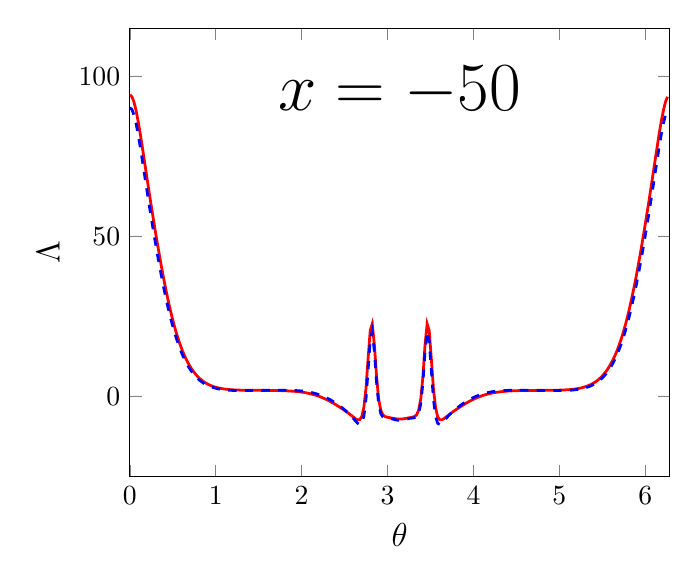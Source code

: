 \begin{tikzpicture}[scale=1]

  \begin{axis}[
    xmin = 0,
    xmax = 6.283,
    ymin = -25,
    ymax = 115,
    xlabel = {\large $\theta$},
    ylabel = {\large ${\Lambda}$},
    ylabel near ticks,
    title style={at={(0.5,0.9)},anchor=north},
    title = {\Huge $x = -50$},
  ]

\addplot[red,line width=1pt] coordinates{
(0.0e+00,9.42e+01)
(2.454e-02,9.36e+01)
(4.909e-02,9.184e+01)
(7.363e-02,8.911e+01)
(9.818e-02,8.564e+01)
(1.227e-01,8.168e+01)
(1.473e-01,7.743e+01)
(1.718e-01,7.307e+01)
(1.964e-01,6.869e+01)
(2.209e-01,6.436e+01)
(2.454e-01,6.011e+01)
(2.7e-01,5.595e+01)
(2.945e-01,5.189e+01)
(3.191e-01,4.795e+01)
(3.436e-01,4.413e+01)
(3.682e-01,4.045e+01)
(3.927e-01,3.694e+01)
(4.172e-01,3.36e+01)
(4.418e-01,3.046e+01)
(4.663e-01,2.751e+01)
(4.909e-01,2.478e+01)
(5.154e-01,2.225e+01)
(5.4e-01,1.994e+01)
(5.645e-01,1.783e+01)
(5.891e-01,1.591e+01)
(6.136e-01,1.418e+01)
(6.381e-01,1.263e+01)
(6.627e-01,1.124e+01)
(6.872e-01,1.001e+01)
(7.118e-01,8.914e+00)
(7.363e-01,7.946e+00)
(7.609e-01,7.095e+00)
(7.854e-01,6.349e+00)
(8.099e-01,5.697e+00)
(8.345e-01,5.128e+00)
(8.59e-01,4.636e+00)
(8.836e-01,4.21e+00)
(9.081e-01,3.842e+00)
(9.327e-01,3.527e+00)
(9.572e-01,3.257e+00)
(9.818e-01,3.028e+00)
(1.006e+00,2.833e+00)
(1.031e+00,2.668e+00)
(1.055e+00,2.53e+00)
(1.08e+00,2.414e+00)
(1.105e+00,2.317e+00)
(1.129e+00,2.237e+00)
(1.154e+00,2.172e+00)
(1.178e+00,2.118e+00)
(1.203e+00,2.075e+00)
(1.227e+00,2.04e+00)
(1.252e+00,2.012e+00)
(1.276e+00,1.99e+00)
(1.301e+00,1.972e+00)
(1.325e+00,1.958e+00)
(1.35e+00,1.948e+00)
(1.374e+00,1.939e+00)
(1.399e+00,1.933e+00)
(1.423e+00,1.927e+00)
(1.448e+00,1.923e+00)
(1.473e+00,1.918e+00)
(1.497e+00,1.916e+00)
(1.522e+00,1.911e+00)
(1.546e+00,1.909e+00)
(1.571e+00,1.903e+00)
(1.595e+00,1.9e+00)
(1.62e+00,1.893e+00)
(1.644e+00,1.887e+00)
(1.669e+00,1.878e+00)
(1.694e+00,1.869e+00)
(1.718e+00,1.855e+00)
(1.743e+00,1.842e+00)
(1.767e+00,1.823e+00)
(1.792e+00,1.803e+00)
(1.816e+00,1.776e+00)
(1.841e+00,1.747e+00)
(1.865e+00,1.709e+00)
(1.89e+00,1.667e+00)
(1.914e+00,1.616e+00)
(1.939e+00,1.558e+00)
(1.964e+00,1.488e+00)
(1.988e+00,1.409e+00)
(2.013e+00,1.316e+00)
(2.037e+00,1.212e+00)
(2.062e+00,1.09e+00)
(2.086e+00,9.54e-01)
(2.111e+00,7.982e-01)
(2.135e+00,6.255e-01)
(2.16e+00,4.306e-01)
(2.184e+00,2.165e-01)
(2.209e+00,-2.17e-02)
(2.233e+00,-2.803e-01)
(2.258e+00,-5.636e-01)
(2.283e+00,-8.672e-01)
(2.307e+00,-1.195e+00)
(2.332e+00,-1.541e+00)
(2.356e+00,-1.909e+00)
(2.381e+00,-2.292e+00)
(2.405e+00,-2.693e+00)
(2.43e+00,-3.105e+00)
(2.454e+00,-3.532e+00)
(2.479e+00,-3.969e+00)
(2.503e+00,-4.423e+00)
(2.528e+00,-4.89e+00)
(2.553e+00,-5.381e+00)
(2.577e+00,-5.891e+00)
(2.602e+00,-6.418e+00)
(2.626e+00,-6.919e+00)
(2.651e+00,-7.289e+00)
(2.675e+00,-7.265e+00)
(2.7e+00,-6.299e+00)
(2.724e+00,-3.424e+00)
(2.749e+00,2.538e+00)
(2.773e+00,1.168e+01)
(2.798e+00,2.055e+01)
(2.822e+00,2.268e+01)
(2.847e+00,1.601e+01)
(2.872e+00,6.324e+00)
(2.896e+00,-7.218e-01)
(2.921e+00,-4.291e+00)
(2.945e+00,-5.743e+00)
(2.97e+00,-6.266e+00)
(2.994e+00,-6.465e+00)
(3.019e+00,-6.589e+00)
(3.043e+00,-6.708e+00)
(3.068e+00,-6.835e+00)
(3.092e+00,-6.946e+00)
(3.117e+00,-7.027e+00)
(3.142e+00,-7.053e+00)
(3.166e+00,-7.027e+00)
(3.191e+00,-6.946e+00)
(3.215e+00,-6.835e+00)
(3.24e+00,-6.708e+00)
(3.264e+00,-6.589e+00)
(3.289e+00,-6.465e+00)
(3.313e+00,-6.266e+00)
(3.338e+00,-5.743e+00)
(3.362e+00,-4.291e+00)
(3.387e+00,-7.218e-01)
(3.412e+00,6.324e+00)
(3.436e+00,1.601e+01)
(3.461e+00,2.268e+01)
(3.485e+00,2.055e+01)
(3.51e+00,1.168e+01)
(3.534e+00,2.538e+00)
(3.559e+00,-3.424e+00)
(3.583e+00,-6.299e+00)
(3.608e+00,-7.265e+00)
(3.632e+00,-7.289e+00)
(3.657e+00,-6.919e+00)
(3.682e+00,-6.418e+00)
(3.706e+00,-5.891e+00)
(3.731e+00,-5.381e+00)
(3.755e+00,-4.89e+00)
(3.78e+00,-4.423e+00)
(3.804e+00,-3.969e+00)
(3.829e+00,-3.532e+00)
(3.853e+00,-3.105e+00)
(3.878e+00,-2.693e+00)
(3.902e+00,-2.292e+00)
(3.927e+00,-1.909e+00)
(3.951e+00,-1.541e+00)
(3.976e+00,-1.195e+00)
(4.001e+00,-8.672e-01)
(4.025e+00,-5.636e-01)
(4.05e+00,-2.803e-01)
(4.074e+00,-2.17e-02)
(4.099e+00,2.165e-01)
(4.123e+00,4.306e-01)
(4.148e+00,6.255e-01)
(4.172e+00,7.982e-01)
(4.197e+00,9.54e-01)
(4.221e+00,1.09e+00)
(4.246e+00,1.212e+00)
(4.271e+00,1.316e+00)
(4.295e+00,1.409e+00)
(4.32e+00,1.488e+00)
(4.344e+00,1.558e+00)
(4.369e+00,1.616e+00)
(4.393e+00,1.667e+00)
(4.418e+00,1.709e+00)
(4.442e+00,1.747e+00)
(4.467e+00,1.776e+00)
(4.492e+00,1.803e+00)
(4.516e+00,1.823e+00)
(4.541e+00,1.842e+00)
(4.565e+00,1.855e+00)
(4.59e+00,1.869e+00)
(4.614e+00,1.878e+00)
(4.639e+00,1.887e+00)
(4.663e+00,1.893e+00)
(4.688e+00,1.9e+00)
(4.712e+00,1.903e+00)
(4.737e+00,1.908e+00)
(4.761e+00,1.911e+00)
(4.786e+00,1.916e+00)
(4.811e+00,1.918e+00)
(4.835e+00,1.923e+00)
(4.86e+00,1.927e+00)
(4.884e+00,1.933e+00)
(4.909e+00,1.939e+00)
(4.933e+00,1.948e+00)
(4.958e+00,1.958e+00)
(4.982e+00,1.972e+00)
(5.007e+00,1.99e+00)
(5.032e+00,2.012e+00)
(5.056e+00,2.04e+00)
(5.08e+00,2.075e+00)
(5.105e+00,2.118e+00)
(5.13e+00,2.172e+00)
(5.154e+00,2.237e+00)
(5.179e+00,2.317e+00)
(5.203e+00,2.414e+00)
(5.228e+00,2.53e+00)
(5.252e+00,2.668e+00)
(5.277e+00,2.833e+00)
(5.301e+00,3.028e+00)
(5.326e+00,3.257e+00)
(5.351e+00,3.527e+00)
(5.375e+00,3.842e+00)
(5.4e+00,4.21e+00)
(5.424e+00,4.636e+00)
(5.449e+00,5.128e+00)
(5.473e+00,5.697e+00)
(5.498e+00,6.349e+00)
(5.522e+00,7.095e+00)
(5.547e+00,7.946e+00)
(5.571e+00,8.914e+00)
(5.596e+00,1.001e+01)
(5.62e+00,1.124e+01)
(5.645e+00,1.263e+01)
(5.67e+00,1.418e+01)
(5.694e+00,1.591e+01)
(5.719e+00,1.783e+01)
(5.743e+00,1.994e+01)
(5.768e+00,2.225e+01)
(5.792e+00,2.478e+01)
(5.817e+00,2.751e+01)
(5.841e+00,3.046e+01)
(5.866e+00,3.36e+01)
(5.891e+00,3.694e+01)
(5.915e+00,4.045e+01)
(5.94e+00,4.413e+01)
(5.964e+00,4.795e+01)
(5.989e+00,5.189e+01)
(6.013e+00,5.595e+01)
(6.038e+00,6.011e+01)
(6.062e+00,6.436e+01)
(6.087e+00,6.869e+01)
(6.111e+00,7.307e+01)
(6.136e+00,7.743e+01)
(6.16e+00,8.168e+01)
(6.185e+00,8.564e+01)
(6.21e+00,8.911e+01)
(6.234e+00,9.184e+01)
(6.259e+00,9.36e+01)
};

\addplot[blue,dashed,line width=1pt] coordinates{
(0.0e+00,9.02e+01)
(2.454e-02,8.958e+01)
(4.909e-02,8.78e+01)
(7.363e-02,8.504e+01)
(9.818e-02,8.155e+01)
(1.227e-01,7.758e+01)
(1.473e-01,7.336e+01)
(1.718e-01,6.904e+01)
(1.964e-01,6.473e+01)
(2.209e-01,6.05e+01)
(2.454e-01,5.636e+01)
(2.7e-01,5.232e+01)
(2.945e-01,4.841e+01)
(3.191e-01,4.463e+01)
(3.436e-01,4.098e+01)
(3.682e-01,3.749e+01)
(3.927e-01,3.417e+01)
(4.172e-01,3.102e+01)
(4.418e-01,2.806e+01)
(4.663e-01,2.531e+01)
(4.909e-01,2.276e+01)
(5.154e-01,2.041e+01)
(5.4e-01,1.826e+01)
(5.645e-01,1.63e+01)
(5.891e-01,1.453e+01)
(6.136e-01,1.293e+01)
(6.381e-01,1.15e+01)
(6.627e-01,1.022e+01)
(6.872e-01,9.084e+00)
(7.118e-01,8.077e+00)
(7.363e-01,7.189e+00)
(7.609e-01,6.408e+00)
(7.854e-01,5.723e+00)
(8.099e-01,5.126e+00)
(8.345e-01,4.606e+00)
(8.59e-01,4.156e+00)
(8.836e-01,3.767e+00)
(9.081e-01,3.434e+00)
(9.327e-01,3.148e+00)
(9.572e-01,2.905e+00)
(9.818e-01,2.699e+00)
(1.006e+00,2.526e+00)
(1.031e+00,2.38e+00)
(1.055e+00,2.26e+00)
(1.08e+00,2.16e+00)
(1.105e+00,2.08e+00)
(1.129e+00,2.015e+00)
(1.154e+00,1.964e+00)
(1.178e+00,1.924e+00)
(1.203e+00,1.894e+00)
(1.227e+00,1.871e+00)
(1.252e+00,1.857e+00)
(1.276e+00,1.847e+00)
(1.301e+00,1.843e+00)
(1.325e+00,1.84e+00)
(1.35e+00,1.843e+00)
(1.374e+00,1.845e+00)
(1.399e+00,1.853e+00)
(1.423e+00,1.858e+00)
(1.448e+00,1.868e+00)
(1.473e+00,1.875e+00)
(1.497e+00,1.885e+00)
(1.522e+00,1.893e+00)
(1.546e+00,1.904e+00)
(1.571e+00,1.911e+00)
(1.595e+00,1.922e+00)
(1.62e+00,1.928e+00)
(1.644e+00,1.938e+00)
(1.669e+00,1.943e+00)
(1.694e+00,1.951e+00)
(1.718e+00,1.953e+00)
(1.743e+00,1.957e+00)
(1.767e+00,1.955e+00)
(1.792e+00,1.955e+00)
(1.816e+00,1.946e+00)
(1.841e+00,1.938e+00)
(1.865e+00,1.921e+00)
(1.89e+00,1.903e+00)
(1.914e+00,1.873e+00)
(1.939e+00,1.84e+00)
(1.964e+00,1.794e+00)
(1.988e+00,1.741e+00)
(2.013e+00,1.672e+00)
(2.037e+00,1.594e+00)
(2.062e+00,1.496e+00)
(2.086e+00,1.386e+00)
(2.111e+00,1.252e+00)
(2.135e+00,1.103e+00)
(2.16e+00,9.267e-01)
(2.184e+00,7.309e-01)
(2.209e+00,5.061e-01)
(2.233e+00,2.591e-01)
(2.258e+00,-1.902e-02)
(2.283e+00,-3.206e-01)
(2.307e+00,-6.538e-01)
(2.332e+00,-1.01e+00)
(2.356e+00,-1.397e+00)
(2.381e+00,-1.805e+00)
(2.405e+00,-2.242e+00)
(2.43e+00,-2.699e+00)
(2.454e+00,-3.184e+00)
(2.479e+00,-3.691e+00)
(2.503e+00,-4.232e+00)
(2.528e+00,-4.806e+00)
(2.553e+00,-5.431e+00)
(2.577e+00,-6.107e+00)
(2.602e+00,-6.845e+00)
(2.626e+00,-7.615e+00)
(2.651e+00,-8.335e+00)
(2.675e+00,-8.761e+00)
(2.7e+00,-8.363e+00)
(2.724e+00,-6.139e+00)
(2.749e+00,-7.696e-01)
(2.773e+00,8.146e+00)
(2.798e+00,1.743e+01)
(2.822e+00,2.028e+01)
(2.847e+00,1.397e+01)
(2.872e+00,4.457e+00)
(2.896e+00,-2.219e+00)
(2.921e+00,-5.308e+00)
(2.945e+00,-6.369e+00)
(2.97e+00,-6.645e+00)
(2.994e+00,-6.72e+00)
(3.019e+00,-6.806e+00)
(3.043e+00,-6.943e+00)
(3.068e+00,-7.121e+00)
(3.092e+00,-7.289e+00)
(3.117e+00,-7.416e+00)
(3.142e+00,-7.458e+00)
(3.166e+00,-7.416e+00)
(3.191e+00,-7.289e+00)
(3.215e+00,-7.121e+00)
(3.24e+00,-6.943e+00)
(3.264e+00,-6.806e+00)
(3.289e+00,-6.72e+00)
(3.313e+00,-6.645e+00)
(3.338e+00,-6.369e+00)
(3.362e+00,-5.308e+00)
(3.387e+00,-2.219e+00)
(3.412e+00,4.457e+00)
(3.436e+00,1.397e+01)
(3.461e+00,2.028e+01)
(3.485e+00,1.743e+01)
(3.51e+00,8.146e+00)
(3.534e+00,-7.696e-01)
(3.559e+00,-6.139e+00)
(3.583e+00,-8.363e+00)
(3.608e+00,-8.761e+00)
(3.632e+00,-8.335e+00)
(3.657e+00,-7.615e+00)
(3.682e+00,-6.845e+00)
(3.706e+00,-6.107e+00)
(3.731e+00,-5.431e+00)
(3.755e+00,-4.806e+00)
(3.78e+00,-4.232e+00)
(3.804e+00,-3.691e+00)
(3.829e+00,-3.184e+00)
(3.853e+00,-2.699e+00)
(3.878e+00,-2.242e+00)
(3.902e+00,-1.805e+00)
(3.927e+00,-1.397e+00)
(3.951e+00,-1.01e+00)
(3.976e+00,-6.538e-01)
(4.001e+00,-3.206e-01)
(4.025e+00,-1.902e-02)
(4.05e+00,2.591e-01)
(4.074e+00,5.062e-01)
(4.099e+00,7.309e-01)
(4.123e+00,9.267e-01)
(4.148e+00,1.103e+00)
(4.172e+00,1.252e+00)
(4.197e+00,1.386e+00)
(4.221e+00,1.496e+00)
(4.246e+00,1.594e+00)
(4.271e+00,1.672e+00)
(4.295e+00,1.741e+00)
(4.32e+00,1.794e+00)
(4.344e+00,1.84e+00)
(4.369e+00,1.873e+00)
(4.393e+00,1.903e+00)
(4.418e+00,1.921e+00)
(4.442e+00,1.938e+00)
(4.467e+00,1.946e+00)
(4.492e+00,1.955e+00)
(4.516e+00,1.955e+00)
(4.541e+00,1.957e+00)
(4.565e+00,1.953e+00)
(4.59e+00,1.951e+00)
(4.614e+00,1.943e+00)
(4.639e+00,1.938e+00)
(4.663e+00,1.928e+00)
(4.688e+00,1.922e+00)
(4.712e+00,1.911e+00)
(4.737e+00,1.904e+00)
(4.761e+00,1.893e+00)
(4.786e+00,1.885e+00)
(4.811e+00,1.875e+00)
(4.835e+00,1.868e+00)
(4.86e+00,1.858e+00)
(4.884e+00,1.853e+00)
(4.909e+00,1.845e+00)
(4.933e+00,1.843e+00)
(4.958e+00,1.84e+00)
(4.982e+00,1.843e+00)
(5.007e+00,1.847e+00)
(5.032e+00,1.857e+00)
(5.056e+00,1.871e+00)
(5.08e+00,1.894e+00)
(5.105e+00,1.924e+00)
(5.13e+00,1.964e+00)
(5.154e+00,2.015e+00)
(5.179e+00,2.08e+00)
(5.203e+00,2.16e+00)
(5.228e+00,2.26e+00)
(5.252e+00,2.38e+00)
(5.277e+00,2.526e+00)
(5.301e+00,2.699e+00)
(5.326e+00,2.905e+00)
(5.351e+00,3.148e+00)
(5.375e+00,3.434e+00)
(5.4e+00,3.767e+00)
(5.424e+00,4.156e+00)
(5.449e+00,4.606e+00)
(5.473e+00,5.126e+00)
(5.498e+00,5.723e+00)
(5.522e+00,6.408e+00)
(5.547e+00,7.189e+00)
(5.571e+00,8.077e+00)
(5.596e+00,9.084e+00)
(5.62e+00,1.022e+01)
(5.645e+00,1.15e+01)
(5.67e+00,1.293e+01)
(5.694e+00,1.453e+01)
(5.719e+00,1.63e+01)
(5.743e+00,1.826e+01)
(5.768e+00,2.041e+01)
(5.792e+00,2.276e+01)
(5.817e+00,2.531e+01)
(5.841e+00,2.806e+01)
(5.866e+00,3.102e+01)
(5.891e+00,3.417e+01)
(5.915e+00,3.749e+01)
(5.94e+00,4.098e+01)
(5.964e+00,4.463e+01)
(5.989e+00,4.841e+01)
(6.013e+00,5.232e+01)
(6.038e+00,5.636e+01)
(6.062e+00,6.05e+01)
(6.087e+00,6.473e+01)
(6.111e+00,6.904e+01)
(6.136e+00,7.336e+01)
(6.16e+00,7.758e+01)
(6.185e+00,8.155e+01)
(6.21e+00,8.504e+01)
(6.234e+00,8.78e+01)
(6.259e+00,8.958e+01)
};


\end{axis}


\end{tikzpicture}
